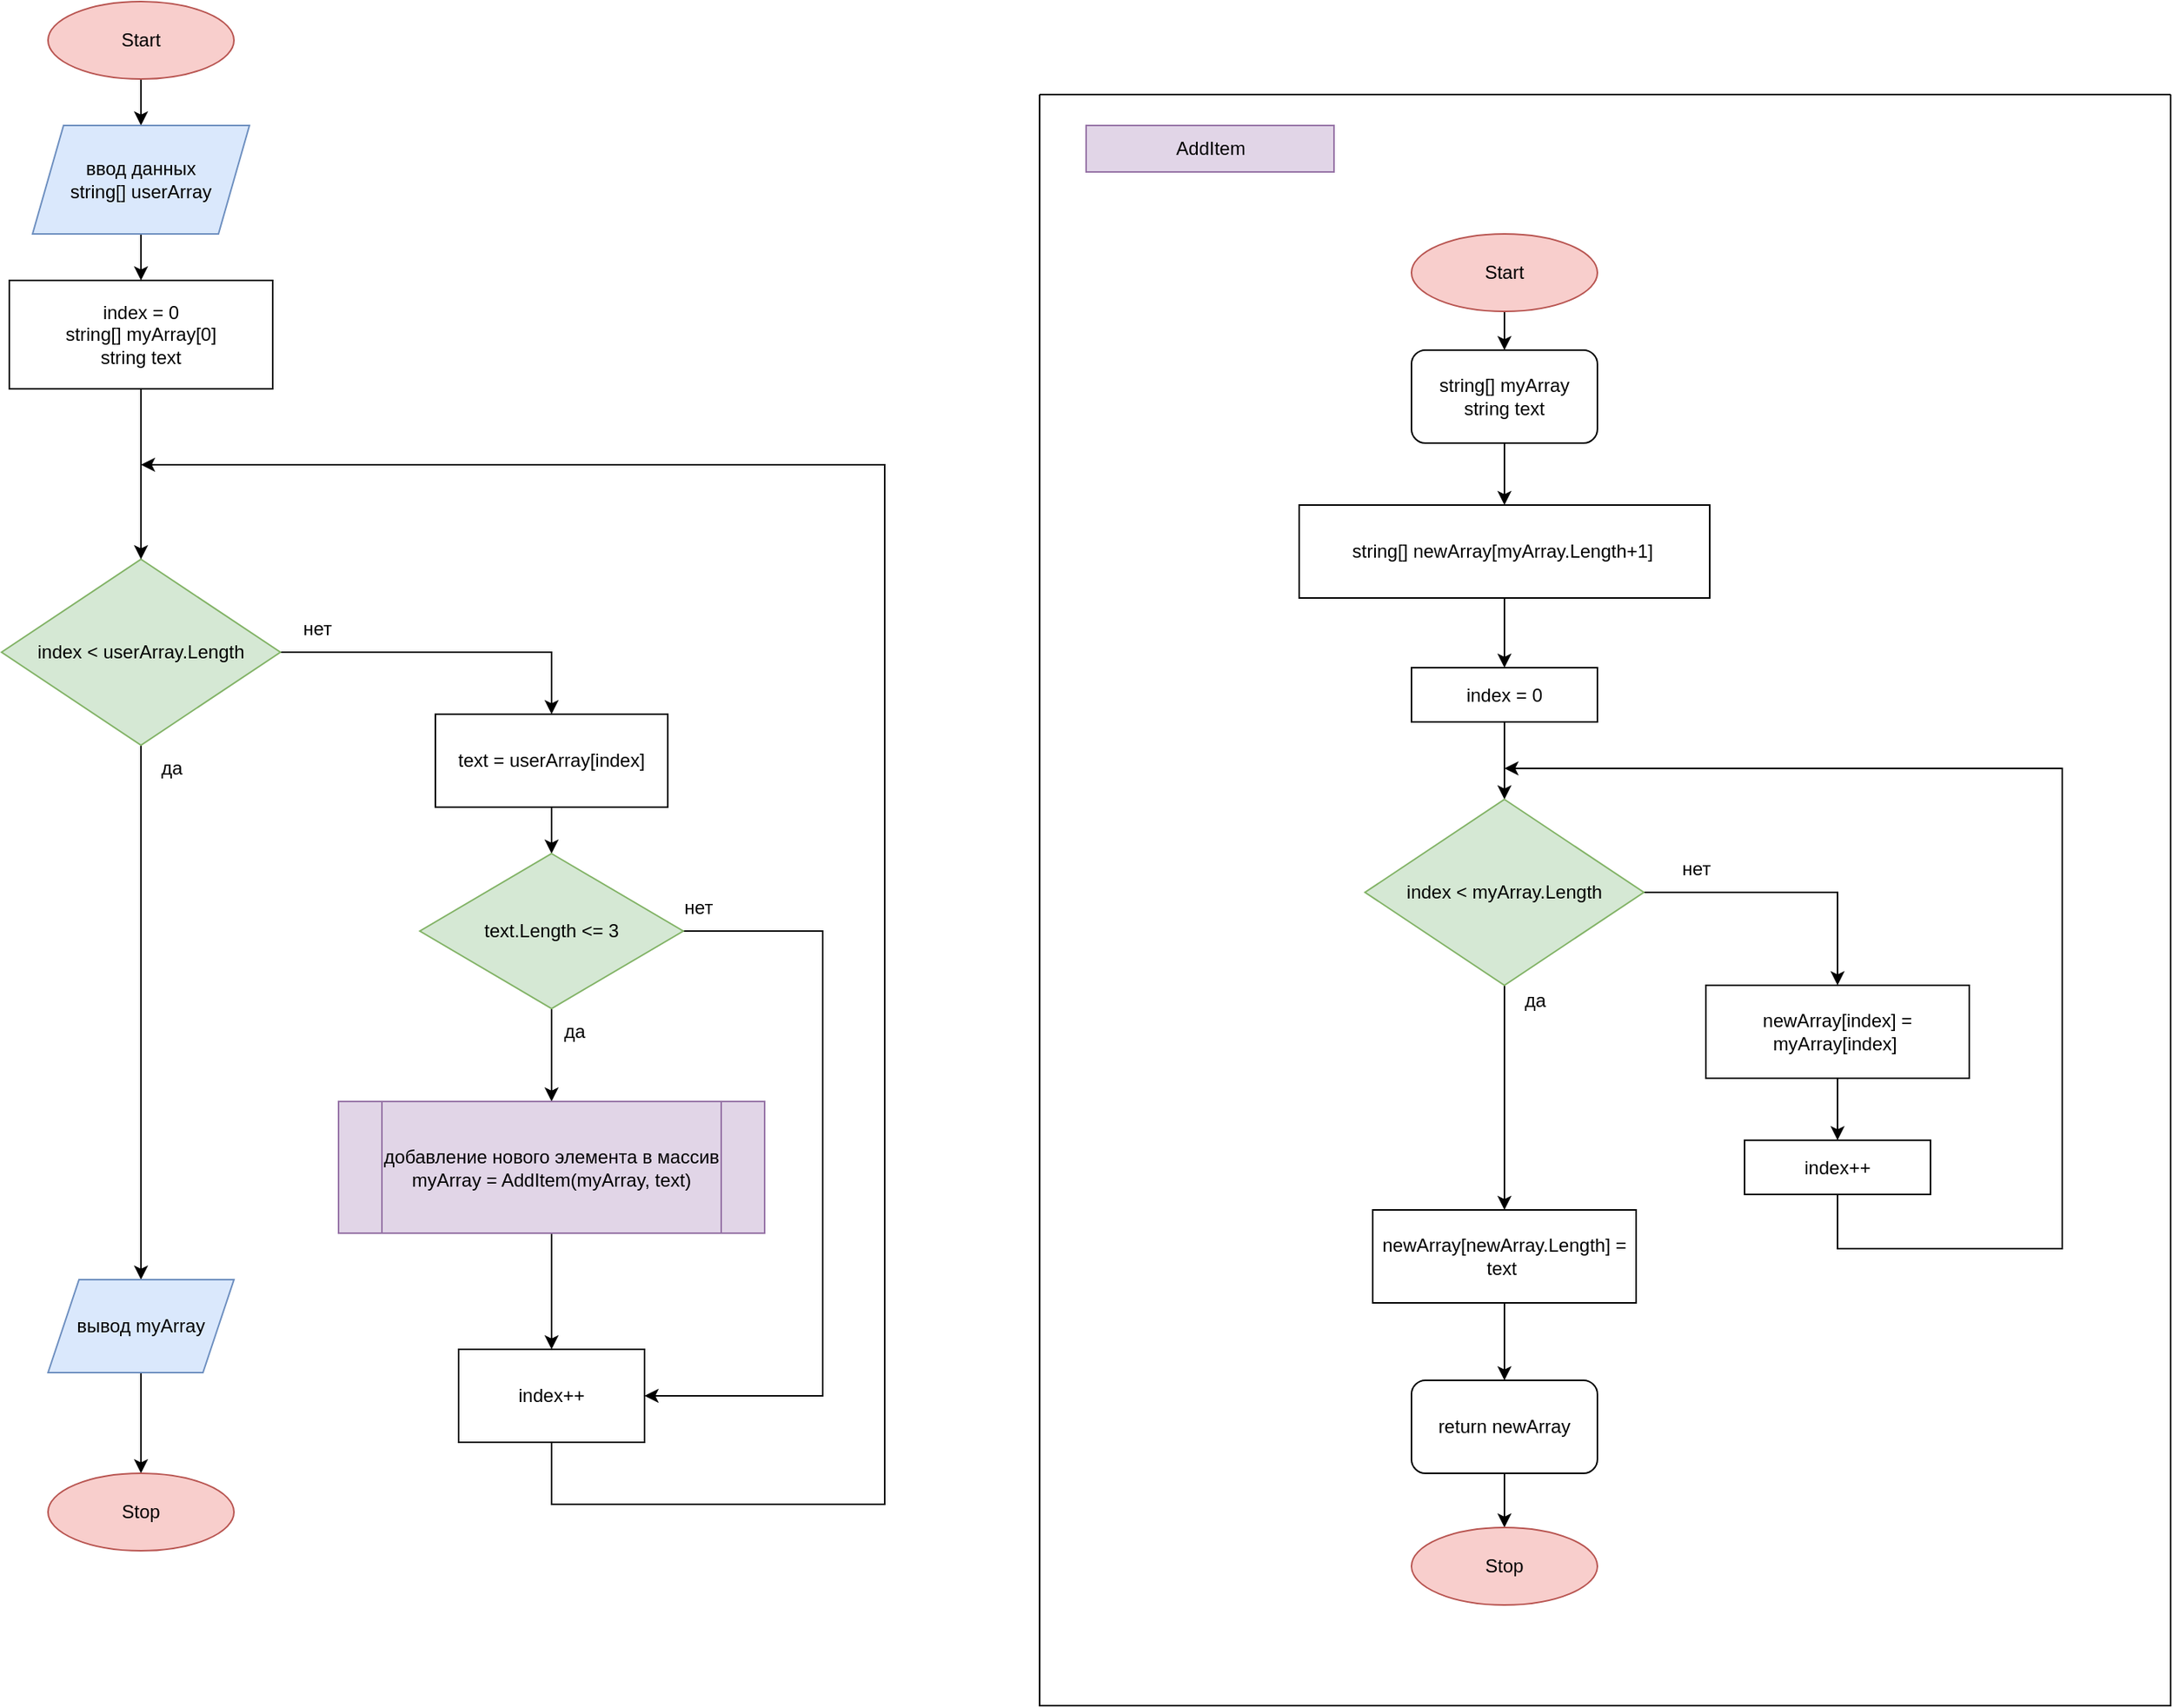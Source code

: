<mxfile version="21.1.2" type="device">
  <diagram id="C5RBs43oDa-KdzZeNtuy" name="Page-1">
    <mxGraphModel dx="1373" dy="998" grid="1" gridSize="10" guides="1" tooltips="1" connect="1" arrows="1" fold="1" page="1" pageScale="1" pageWidth="827" pageHeight="1169" math="0" shadow="0">
      <root>
        <mxCell id="WIyWlLk6GJQsqaUBKTNV-0" />
        <mxCell id="WIyWlLk6GJQsqaUBKTNV-1" parent="WIyWlLk6GJQsqaUBKTNV-0" />
        <mxCell id="k0j4HsbBSSwY-GXr98-S-2" value="" style="edgeStyle=orthogonalEdgeStyle;rounded=0;orthogonalLoop=1;jettySize=auto;html=1;" edge="1" parent="WIyWlLk6GJQsqaUBKTNV-1" source="k0j4HsbBSSwY-GXr98-S-0" target="k0j4HsbBSSwY-GXr98-S-1">
          <mxGeometry relative="1" as="geometry" />
        </mxCell>
        <mxCell id="k0j4HsbBSSwY-GXr98-S-0" value="Start" style="ellipse;whiteSpace=wrap;html=1;fillColor=#f8cecc;strokeColor=#b85450;" vertex="1" parent="WIyWlLk6GJQsqaUBKTNV-1">
          <mxGeometry x="120" y="20" width="120" height="50" as="geometry" />
        </mxCell>
        <mxCell id="k0j4HsbBSSwY-GXr98-S-5" value="" style="edgeStyle=orthogonalEdgeStyle;rounded=0;orthogonalLoop=1;jettySize=auto;html=1;" edge="1" parent="WIyWlLk6GJQsqaUBKTNV-1" source="k0j4HsbBSSwY-GXr98-S-1" target="k0j4HsbBSSwY-GXr98-S-4">
          <mxGeometry relative="1" as="geometry" />
        </mxCell>
        <mxCell id="k0j4HsbBSSwY-GXr98-S-1" value="ввод данных&lt;br&gt;string[] userArray" style="shape=parallelogram;perimeter=parallelogramPerimeter;whiteSpace=wrap;html=1;fixedSize=1;fillColor=#dae8fc;strokeColor=#6c8ebf;" vertex="1" parent="WIyWlLk6GJQsqaUBKTNV-1">
          <mxGeometry x="110" y="100" width="140" height="70" as="geometry" />
        </mxCell>
        <mxCell id="k0j4HsbBSSwY-GXr98-S-9" value="" style="edgeStyle=orthogonalEdgeStyle;rounded=0;orthogonalLoop=1;jettySize=auto;html=1;" edge="1" parent="WIyWlLk6GJQsqaUBKTNV-1" source="k0j4HsbBSSwY-GXr98-S-3" target="k0j4HsbBSSwY-GXr98-S-8">
          <mxGeometry relative="1" as="geometry" />
        </mxCell>
        <mxCell id="k0j4HsbBSSwY-GXr98-S-10" style="edgeStyle=orthogonalEdgeStyle;rounded=0;orthogonalLoop=1;jettySize=auto;html=1;exitX=1;exitY=0.5;exitDx=0;exitDy=0;entryX=0.5;entryY=0;entryDx=0;entryDy=0;" edge="1" parent="WIyWlLk6GJQsqaUBKTNV-1" source="k0j4HsbBSSwY-GXr98-S-3" target="k0j4HsbBSSwY-GXr98-S-7">
          <mxGeometry relative="1" as="geometry" />
        </mxCell>
        <mxCell id="k0j4HsbBSSwY-GXr98-S-3" value="index &amp;lt; userArray.Length" style="rhombus;whiteSpace=wrap;html=1;fillColor=#d5e8d4;strokeColor=#82b366;" vertex="1" parent="WIyWlLk6GJQsqaUBKTNV-1">
          <mxGeometry x="90" y="380" width="180" height="120" as="geometry" />
        </mxCell>
        <mxCell id="k0j4HsbBSSwY-GXr98-S-6" value="" style="edgeStyle=orthogonalEdgeStyle;rounded=0;orthogonalLoop=1;jettySize=auto;html=1;" edge="1" parent="WIyWlLk6GJQsqaUBKTNV-1" source="k0j4HsbBSSwY-GXr98-S-4" target="k0j4HsbBSSwY-GXr98-S-3">
          <mxGeometry relative="1" as="geometry" />
        </mxCell>
        <mxCell id="k0j4HsbBSSwY-GXr98-S-4" value="index = 0&lt;br&gt;string[] myArray[0]&lt;br&gt;string text" style="rounded=0;whiteSpace=wrap;html=1;" vertex="1" parent="WIyWlLk6GJQsqaUBKTNV-1">
          <mxGeometry x="95" y="200" width="170" height="70" as="geometry" />
        </mxCell>
        <mxCell id="k0j4HsbBSSwY-GXr98-S-14" value="" style="edgeStyle=orthogonalEdgeStyle;rounded=0;orthogonalLoop=1;jettySize=auto;html=1;" edge="1" parent="WIyWlLk6GJQsqaUBKTNV-1" source="k0j4HsbBSSwY-GXr98-S-7" target="k0j4HsbBSSwY-GXr98-S-13">
          <mxGeometry relative="1" as="geometry" />
        </mxCell>
        <mxCell id="k0j4HsbBSSwY-GXr98-S-7" value="text = userArray[index]" style="rounded=0;whiteSpace=wrap;html=1;" vertex="1" parent="WIyWlLk6GJQsqaUBKTNV-1">
          <mxGeometry x="370" y="480" width="150" height="60" as="geometry" />
        </mxCell>
        <mxCell id="k0j4HsbBSSwY-GXr98-S-21" style="edgeStyle=orthogonalEdgeStyle;rounded=0;orthogonalLoop=1;jettySize=auto;html=1;exitX=0.5;exitY=1;exitDx=0;exitDy=0;entryX=0.5;entryY=0;entryDx=0;entryDy=0;" edge="1" parent="WIyWlLk6GJQsqaUBKTNV-1" source="k0j4HsbBSSwY-GXr98-S-8" target="k0j4HsbBSSwY-GXr98-S-20">
          <mxGeometry relative="1" as="geometry" />
        </mxCell>
        <mxCell id="k0j4HsbBSSwY-GXr98-S-8" value="вывод myArray" style="shape=parallelogram;perimeter=parallelogramPerimeter;whiteSpace=wrap;html=1;fixedSize=1;fillColor=#dae8fc;strokeColor=#6c8ebf;" vertex="1" parent="WIyWlLk6GJQsqaUBKTNV-1">
          <mxGeometry x="120" y="845" width="120" height="60" as="geometry" />
        </mxCell>
        <mxCell id="k0j4HsbBSSwY-GXr98-S-11" value="нет" style="text;html=1;strokeColor=none;fillColor=none;align=center;verticalAlign=middle;whiteSpace=wrap;rounded=0;" vertex="1" parent="WIyWlLk6GJQsqaUBKTNV-1">
          <mxGeometry x="264" y="410" width="60" height="30" as="geometry" />
        </mxCell>
        <mxCell id="k0j4HsbBSSwY-GXr98-S-12" value="да" style="text;html=1;strokeColor=none;fillColor=none;align=center;verticalAlign=middle;whiteSpace=wrap;rounded=0;" vertex="1" parent="WIyWlLk6GJQsqaUBKTNV-1">
          <mxGeometry x="170" y="500" width="60" height="30" as="geometry" />
        </mxCell>
        <mxCell id="k0j4HsbBSSwY-GXr98-S-15" style="edgeStyle=orthogonalEdgeStyle;rounded=0;orthogonalLoop=1;jettySize=auto;html=1;exitX=1;exitY=0.5;exitDx=0;exitDy=0;entryX=1;entryY=0.5;entryDx=0;entryDy=0;" edge="1" parent="WIyWlLk6GJQsqaUBKTNV-1" source="k0j4HsbBSSwY-GXr98-S-13" target="k0j4HsbBSSwY-GXr98-S-36">
          <mxGeometry relative="1" as="geometry">
            <mxPoint x="180" y="360" as="targetPoint" />
            <Array as="points">
              <mxPoint x="620" y="620" />
              <mxPoint x="620" y="920" />
            </Array>
          </mxGeometry>
        </mxCell>
        <mxCell id="k0j4HsbBSSwY-GXr98-S-19" value="" style="edgeStyle=orthogonalEdgeStyle;rounded=0;orthogonalLoop=1;jettySize=auto;html=1;" edge="1" parent="WIyWlLk6GJQsqaUBKTNV-1" source="k0j4HsbBSSwY-GXr98-S-13" target="k0j4HsbBSSwY-GXr98-S-18">
          <mxGeometry relative="1" as="geometry" />
        </mxCell>
        <mxCell id="k0j4HsbBSSwY-GXr98-S-13" value="text.Length &amp;lt;= 3" style="rhombus;whiteSpace=wrap;html=1;fillColor=#d5e8d4;strokeColor=#82b366;" vertex="1" parent="WIyWlLk6GJQsqaUBKTNV-1">
          <mxGeometry x="360" y="570" width="170" height="100" as="geometry" />
        </mxCell>
        <mxCell id="k0j4HsbBSSwY-GXr98-S-16" value="нет" style="text;html=1;strokeColor=none;fillColor=none;align=center;verticalAlign=middle;whiteSpace=wrap;rounded=0;" vertex="1" parent="WIyWlLk6GJQsqaUBKTNV-1">
          <mxGeometry x="510" y="590" width="60" height="30" as="geometry" />
        </mxCell>
        <mxCell id="k0j4HsbBSSwY-GXr98-S-17" value="да" style="text;html=1;strokeColor=none;fillColor=none;align=center;verticalAlign=middle;whiteSpace=wrap;rounded=0;" vertex="1" parent="WIyWlLk6GJQsqaUBKTNV-1">
          <mxGeometry x="430" y="670" width="60" height="30" as="geometry" />
        </mxCell>
        <mxCell id="k0j4HsbBSSwY-GXr98-S-38" value="" style="edgeStyle=orthogonalEdgeStyle;rounded=0;orthogonalLoop=1;jettySize=auto;html=1;" edge="1" parent="WIyWlLk6GJQsqaUBKTNV-1" source="k0j4HsbBSSwY-GXr98-S-18" target="k0j4HsbBSSwY-GXr98-S-36">
          <mxGeometry relative="1" as="geometry" />
        </mxCell>
        <mxCell id="k0j4HsbBSSwY-GXr98-S-18" value="добавление нового элемента в массив&lt;br&gt;myArray = AddItem(myArray, text)" style="shape=process;whiteSpace=wrap;html=1;backgroundOutline=1;fillColor=#e1d5e7;strokeColor=#9673a6;" vertex="1" parent="WIyWlLk6GJQsqaUBKTNV-1">
          <mxGeometry x="307.5" y="730" width="275" height="85" as="geometry" />
        </mxCell>
        <mxCell id="k0j4HsbBSSwY-GXr98-S-20" value="Stop" style="ellipse;whiteSpace=wrap;html=1;fillColor=#f8cecc;strokeColor=#b85450;" vertex="1" parent="WIyWlLk6GJQsqaUBKTNV-1">
          <mxGeometry x="120" y="970" width="120" height="50" as="geometry" />
        </mxCell>
        <mxCell id="k0j4HsbBSSwY-GXr98-S-22" value="" style="swimlane;startSize=0;" vertex="1" parent="WIyWlLk6GJQsqaUBKTNV-1">
          <mxGeometry x="760" y="80" width="730" height="1040" as="geometry" />
        </mxCell>
        <mxCell id="k0j4HsbBSSwY-GXr98-S-23" value="AddItem" style="text;html=1;align=center;verticalAlign=middle;resizable=0;points=[];autosize=1;strokeColor=#9673a6;fillColor=#e1d5e7;spacingLeft=50;spacingRight=50;" vertex="1" parent="k0j4HsbBSSwY-GXr98-S-22">
          <mxGeometry x="30" y="20" width="160" height="30" as="geometry" />
        </mxCell>
        <mxCell id="k0j4HsbBSSwY-GXr98-S-27" value="" style="edgeStyle=orthogonalEdgeStyle;rounded=0;orthogonalLoop=1;jettySize=auto;html=1;" edge="1" parent="k0j4HsbBSSwY-GXr98-S-22" source="k0j4HsbBSSwY-GXr98-S-25" target="k0j4HsbBSSwY-GXr98-S-26">
          <mxGeometry relative="1" as="geometry" />
        </mxCell>
        <mxCell id="k0j4HsbBSSwY-GXr98-S-25" value="Start" style="ellipse;whiteSpace=wrap;html=1;fillColor=#f8cecc;strokeColor=#b85450;" vertex="1" parent="k0j4HsbBSSwY-GXr98-S-22">
          <mxGeometry x="240" y="90" width="120" height="50" as="geometry" />
        </mxCell>
        <mxCell id="k0j4HsbBSSwY-GXr98-S-29" value="" style="edgeStyle=orthogonalEdgeStyle;rounded=0;orthogonalLoop=1;jettySize=auto;html=1;" edge="1" parent="k0j4HsbBSSwY-GXr98-S-22" source="k0j4HsbBSSwY-GXr98-S-26" target="k0j4HsbBSSwY-GXr98-S-28">
          <mxGeometry relative="1" as="geometry" />
        </mxCell>
        <mxCell id="k0j4HsbBSSwY-GXr98-S-26" value="string[] myArray&lt;br&gt;string text" style="rounded=1;whiteSpace=wrap;html=1;" vertex="1" parent="k0j4HsbBSSwY-GXr98-S-22">
          <mxGeometry x="240" y="165" width="120" height="60" as="geometry" />
        </mxCell>
        <mxCell id="k0j4HsbBSSwY-GXr98-S-31" value="" style="edgeStyle=orthogonalEdgeStyle;rounded=0;orthogonalLoop=1;jettySize=auto;html=1;" edge="1" parent="k0j4HsbBSSwY-GXr98-S-22" source="k0j4HsbBSSwY-GXr98-S-28" target="k0j4HsbBSSwY-GXr98-S-30">
          <mxGeometry relative="1" as="geometry" />
        </mxCell>
        <mxCell id="k0j4HsbBSSwY-GXr98-S-28" value="string[] newArray[myArray.Length+1]&amp;nbsp;" style="rounded=0;whiteSpace=wrap;html=1;" vertex="1" parent="k0j4HsbBSSwY-GXr98-S-22">
          <mxGeometry x="167.5" y="265" width="265" height="60" as="geometry" />
        </mxCell>
        <mxCell id="k0j4HsbBSSwY-GXr98-S-35" value="" style="edgeStyle=orthogonalEdgeStyle;rounded=0;orthogonalLoop=1;jettySize=auto;html=1;" edge="1" parent="k0j4HsbBSSwY-GXr98-S-22" source="k0j4HsbBSSwY-GXr98-S-30" target="k0j4HsbBSSwY-GXr98-S-32">
          <mxGeometry relative="1" as="geometry" />
        </mxCell>
        <mxCell id="k0j4HsbBSSwY-GXr98-S-30" value="index = 0" style="rounded=0;whiteSpace=wrap;html=1;" vertex="1" parent="k0j4HsbBSSwY-GXr98-S-22">
          <mxGeometry x="240" y="370" width="120" height="35" as="geometry" />
        </mxCell>
        <mxCell id="k0j4HsbBSSwY-GXr98-S-42" value="" style="edgeStyle=orthogonalEdgeStyle;rounded=0;orthogonalLoop=1;jettySize=auto;html=1;" edge="1" parent="k0j4HsbBSSwY-GXr98-S-22" source="k0j4HsbBSSwY-GXr98-S-32" target="k0j4HsbBSSwY-GXr98-S-41">
          <mxGeometry relative="1" as="geometry" />
        </mxCell>
        <mxCell id="k0j4HsbBSSwY-GXr98-S-52" style="edgeStyle=orthogonalEdgeStyle;rounded=0;orthogonalLoop=1;jettySize=auto;html=1;exitX=1;exitY=0.5;exitDx=0;exitDy=0;entryX=0.5;entryY=0;entryDx=0;entryDy=0;" edge="1" parent="k0j4HsbBSSwY-GXr98-S-22" source="k0j4HsbBSSwY-GXr98-S-32" target="k0j4HsbBSSwY-GXr98-S-49">
          <mxGeometry relative="1" as="geometry" />
        </mxCell>
        <mxCell id="k0j4HsbBSSwY-GXr98-S-32" value="index &amp;lt; myArray.Length" style="rhombus;whiteSpace=wrap;html=1;fillColor=#d5e8d4;strokeColor=#82b366;" vertex="1" parent="k0j4HsbBSSwY-GXr98-S-22">
          <mxGeometry x="210" y="455" width="180" height="120" as="geometry" />
        </mxCell>
        <mxCell id="k0j4HsbBSSwY-GXr98-S-33" value="нет" style="text;html=1;strokeColor=none;fillColor=none;align=center;verticalAlign=middle;whiteSpace=wrap;rounded=0;" vertex="1" parent="k0j4HsbBSSwY-GXr98-S-22">
          <mxGeometry x="394" y="485" width="60" height="30" as="geometry" />
        </mxCell>
        <mxCell id="k0j4HsbBSSwY-GXr98-S-34" value="да" style="text;html=1;strokeColor=none;fillColor=none;align=center;verticalAlign=middle;whiteSpace=wrap;rounded=0;" vertex="1" parent="k0j4HsbBSSwY-GXr98-S-22">
          <mxGeometry x="290" y="570" width="60" height="30" as="geometry" />
        </mxCell>
        <mxCell id="k0j4HsbBSSwY-GXr98-S-48" value="" style="edgeStyle=orthogonalEdgeStyle;rounded=0;orthogonalLoop=1;jettySize=auto;html=1;" edge="1" parent="k0j4HsbBSSwY-GXr98-S-22" source="k0j4HsbBSSwY-GXr98-S-41" target="k0j4HsbBSSwY-GXr98-S-44">
          <mxGeometry relative="1" as="geometry" />
        </mxCell>
        <mxCell id="k0j4HsbBSSwY-GXr98-S-41" value="newArray[newArray.Length] = text&amp;nbsp;" style="rounded=0;whiteSpace=wrap;html=1;" vertex="1" parent="k0j4HsbBSSwY-GXr98-S-22">
          <mxGeometry x="215" y="720" width="170" height="60" as="geometry" />
        </mxCell>
        <mxCell id="k0j4HsbBSSwY-GXr98-S-47" value="" style="edgeStyle=orthogonalEdgeStyle;rounded=0;orthogonalLoop=1;jettySize=auto;html=1;" edge="1" parent="k0j4HsbBSSwY-GXr98-S-22" source="k0j4HsbBSSwY-GXr98-S-44" target="k0j4HsbBSSwY-GXr98-S-46">
          <mxGeometry relative="1" as="geometry" />
        </mxCell>
        <mxCell id="k0j4HsbBSSwY-GXr98-S-44" value="return newArray" style="rounded=1;whiteSpace=wrap;html=1;" vertex="1" parent="k0j4HsbBSSwY-GXr98-S-22">
          <mxGeometry x="240" y="830" width="120" height="60" as="geometry" />
        </mxCell>
        <mxCell id="k0j4HsbBSSwY-GXr98-S-46" value="Stop" style="ellipse;whiteSpace=wrap;html=1;fillColor=#f8cecc;strokeColor=#b85450;" vertex="1" parent="k0j4HsbBSSwY-GXr98-S-22">
          <mxGeometry x="240" y="925" width="120" height="50" as="geometry" />
        </mxCell>
        <mxCell id="k0j4HsbBSSwY-GXr98-S-51" value="" style="edgeStyle=orthogonalEdgeStyle;rounded=0;orthogonalLoop=1;jettySize=auto;html=1;" edge="1" parent="k0j4HsbBSSwY-GXr98-S-22" source="k0j4HsbBSSwY-GXr98-S-49" target="k0j4HsbBSSwY-GXr98-S-50">
          <mxGeometry relative="1" as="geometry" />
        </mxCell>
        <mxCell id="k0j4HsbBSSwY-GXr98-S-49" value="newArray[index] = myArray[index]&amp;nbsp;" style="rounded=0;whiteSpace=wrap;html=1;" vertex="1" parent="k0j4HsbBSSwY-GXr98-S-22">
          <mxGeometry x="430" y="575" width="170" height="60" as="geometry" />
        </mxCell>
        <mxCell id="k0j4HsbBSSwY-GXr98-S-53" style="edgeStyle=orthogonalEdgeStyle;rounded=0;orthogonalLoop=1;jettySize=auto;html=1;exitX=0.5;exitY=1;exitDx=0;exitDy=0;" edge="1" parent="k0j4HsbBSSwY-GXr98-S-22" source="k0j4HsbBSSwY-GXr98-S-50">
          <mxGeometry relative="1" as="geometry">
            <mxPoint x="300" y="435" as="targetPoint" />
            <Array as="points">
              <mxPoint x="515" y="745" />
              <mxPoint x="660" y="745" />
              <mxPoint x="660" y="435" />
            </Array>
          </mxGeometry>
        </mxCell>
        <mxCell id="k0j4HsbBSSwY-GXr98-S-50" value="index++" style="rounded=0;whiteSpace=wrap;html=1;" vertex="1" parent="k0j4HsbBSSwY-GXr98-S-22">
          <mxGeometry x="455" y="675" width="120" height="35" as="geometry" />
        </mxCell>
        <mxCell id="k0j4HsbBSSwY-GXr98-S-39" style="edgeStyle=orthogonalEdgeStyle;rounded=0;orthogonalLoop=1;jettySize=auto;html=1;" edge="1" parent="WIyWlLk6GJQsqaUBKTNV-1" source="k0j4HsbBSSwY-GXr98-S-36">
          <mxGeometry relative="1" as="geometry">
            <mxPoint x="180" y="319" as="targetPoint" />
            <Array as="points">
              <mxPoint x="445" y="990" />
              <mxPoint x="660" y="990" />
              <mxPoint x="660" y="319" />
            </Array>
          </mxGeometry>
        </mxCell>
        <mxCell id="k0j4HsbBSSwY-GXr98-S-36" value="index++" style="rounded=0;whiteSpace=wrap;html=1;" vertex="1" parent="WIyWlLk6GJQsqaUBKTNV-1">
          <mxGeometry x="385" y="890" width="120" height="60" as="geometry" />
        </mxCell>
      </root>
    </mxGraphModel>
  </diagram>
</mxfile>
